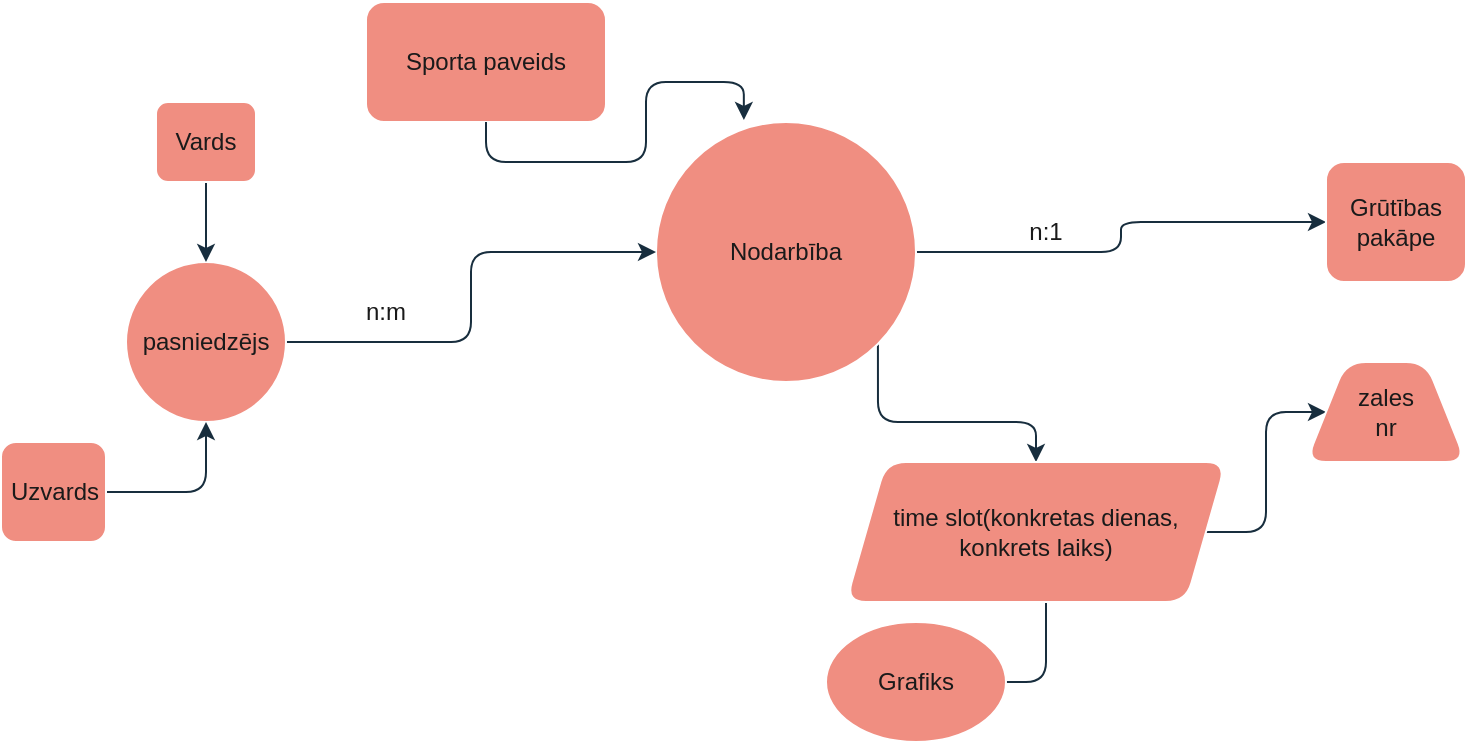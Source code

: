 <mxfile version="22.0.4" type="github">
  <diagram name="Page-1" id="X9__ufa-HlzCAfTMQ26X">
    <mxGraphModel dx="1393" dy="797" grid="1" gridSize="10" guides="1" tooltips="1" connect="1" arrows="1" fold="1" page="1" pageScale="1" pageWidth="850" pageHeight="1100" math="0" shadow="0">
      <root>
        <mxCell id="0" />
        <mxCell id="1" parent="0" />
        <mxCell id="27lWaD0z2bfQaNTDWp5t-33" value="Sporta paveids" style="rounded=1;whiteSpace=wrap;html=1;labelBackgroundColor=none;fillColor=#F08E81;strokeColor=#FFFFFF;fontColor=#1A1A1A;" vertex="1" parent="1">
          <mxGeometry x="190" y="560" width="120" height="60" as="geometry" />
        </mxCell>
        <mxCell id="27lWaD0z2bfQaNTDWp5t-38" style="edgeStyle=orthogonalEdgeStyle;rounded=1;orthogonalLoop=1;jettySize=auto;html=1;exitX=1;exitY=0.5;exitDx=0;exitDy=0;entryX=0;entryY=0.5;entryDx=0;entryDy=0;labelBackgroundColor=none;strokeColor=#182E3E;fontColor=default;" edge="1" parent="1" source="27lWaD0z2bfQaNTDWp5t-35" target="27lWaD0z2bfQaNTDWp5t-37">
          <mxGeometry relative="1" as="geometry" />
        </mxCell>
        <mxCell id="27lWaD0z2bfQaNTDWp5t-53" style="edgeStyle=orthogonalEdgeStyle;rounded=1;orthogonalLoop=1;jettySize=auto;html=1;exitX=1;exitY=1;exitDx=0;exitDy=0;strokeColor=#182E3E;fontColor=#1A1A1A;" edge="1" parent="1" source="27lWaD0z2bfQaNTDWp5t-35" target="27lWaD0z2bfQaNTDWp5t-49">
          <mxGeometry relative="1" as="geometry" />
        </mxCell>
        <mxCell id="27lWaD0z2bfQaNTDWp5t-35" value="Nodarbība" style="ellipse;whiteSpace=wrap;html=1;aspect=fixed;labelBackgroundColor=none;fillColor=#F08E81;strokeColor=#FFFFFF;fontColor=#1A1A1A;rounded=1;" vertex="1" parent="1">
          <mxGeometry x="335" y="620" width="130" height="130" as="geometry" />
        </mxCell>
        <mxCell id="27lWaD0z2bfQaNTDWp5t-36" style="edgeStyle=orthogonalEdgeStyle;rounded=1;orthogonalLoop=1;jettySize=auto;html=1;exitX=0.5;exitY=1;exitDx=0;exitDy=0;entryX=0.338;entryY=-0.008;entryDx=0;entryDy=0;entryPerimeter=0;labelBackgroundColor=none;strokeColor=#182E3E;fontColor=default;" edge="1" parent="1" source="27lWaD0z2bfQaNTDWp5t-33" target="27lWaD0z2bfQaNTDWp5t-35">
          <mxGeometry relative="1" as="geometry">
            <mxPoint x="380" y="610" as="targetPoint" />
          </mxGeometry>
        </mxCell>
        <mxCell id="27lWaD0z2bfQaNTDWp5t-37" value="Grūtības pakāpe" style="rounded=1;whiteSpace=wrap;html=1;labelBackgroundColor=none;fillColor=#F08E81;strokeColor=#FFFFFF;fontColor=#1A1A1A;" vertex="1" parent="1">
          <mxGeometry x="670" y="640" width="70" height="60" as="geometry" />
        </mxCell>
        <mxCell id="27lWaD0z2bfQaNTDWp5t-41" style="edgeStyle=orthogonalEdgeStyle;rounded=1;orthogonalLoop=1;jettySize=auto;html=1;entryX=0;entryY=0.5;entryDx=0;entryDy=0;strokeColor=#182E3E;fontColor=default;labelBackgroundColor=none;" edge="1" parent="1" source="27lWaD0z2bfQaNTDWp5t-40" target="27lWaD0z2bfQaNTDWp5t-35">
          <mxGeometry relative="1" as="geometry" />
        </mxCell>
        <mxCell id="27lWaD0z2bfQaNTDWp5t-40" value="pasniedzējs" style="ellipse;whiteSpace=wrap;html=1;aspect=fixed;strokeColor=#FFFFFF;fontColor=#1A1A1A;fillColor=#F08E81;rounded=1;labelBackgroundColor=none;" vertex="1" parent="1">
          <mxGeometry x="70" y="690" width="80" height="80" as="geometry" />
        </mxCell>
        <mxCell id="27lWaD0z2bfQaNTDWp5t-42" value="n:1" style="text;html=1;strokeColor=none;fillColor=none;align=center;verticalAlign=middle;whiteSpace=wrap;rounded=1;fontColor=#1A1A1A;" vertex="1" parent="1">
          <mxGeometry x="500" y="660" width="60" height="30" as="geometry" />
        </mxCell>
        <mxCell id="27lWaD0z2bfQaNTDWp5t-43" value="n:m" style="text;html=1;strokeColor=none;fillColor=none;align=center;verticalAlign=middle;whiteSpace=wrap;rounded=1;fontColor=#1A1A1A;" vertex="1" parent="1">
          <mxGeometry x="170" y="700" width="60" height="30" as="geometry" />
        </mxCell>
        <mxCell id="27lWaD0z2bfQaNTDWp5t-47" style="edgeStyle=orthogonalEdgeStyle;rounded=1;orthogonalLoop=1;jettySize=auto;html=1;strokeColor=#182E3E;fontColor=#1A1A1A;" edge="1" parent="1" source="27lWaD0z2bfQaNTDWp5t-44" target="27lWaD0z2bfQaNTDWp5t-40">
          <mxGeometry relative="1" as="geometry" />
        </mxCell>
        <mxCell id="27lWaD0z2bfQaNTDWp5t-44" value="Vards" style="rounded=1;whiteSpace=wrap;html=1;strokeColor=#FFFFFF;fontColor=#1A1A1A;fillColor=#F08E81;" vertex="1" parent="1">
          <mxGeometry x="85" y="610" width="50" height="40" as="geometry" />
        </mxCell>
        <mxCell id="27lWaD0z2bfQaNTDWp5t-46" style="edgeStyle=orthogonalEdgeStyle;rounded=1;orthogonalLoop=1;jettySize=auto;html=1;entryX=0.5;entryY=1;entryDx=0;entryDy=0;strokeColor=#182E3E;fontColor=#1A1A1A;" edge="1" parent="1" source="27lWaD0z2bfQaNTDWp5t-45" target="27lWaD0z2bfQaNTDWp5t-40">
          <mxGeometry relative="1" as="geometry" />
        </mxCell>
        <mxCell id="27lWaD0z2bfQaNTDWp5t-45" value="Uzvards" style="rounded=1;whiteSpace=wrap;html=1;strokeColor=#FFFFFF;fontColor=#1A1A1A;fillColor=#F08E81;" vertex="1" parent="1">
          <mxGeometry x="7.5" y="780" width="52.5" height="50" as="geometry" />
        </mxCell>
        <mxCell id="27lWaD0z2bfQaNTDWp5t-51" style="edgeStyle=orthogonalEdgeStyle;rounded=1;orthogonalLoop=1;jettySize=auto;html=1;exitX=1;exitY=0.5;exitDx=0;exitDy=0;entryX=0.5;entryY=1;entryDx=0;entryDy=0;strokeColor=#182E3E;fontColor=#1A1A1A;" edge="1" parent="1" source="27lWaD0z2bfQaNTDWp5t-48" target="27lWaD0z2bfQaNTDWp5t-49">
          <mxGeometry relative="1" as="geometry" />
        </mxCell>
        <mxCell id="27lWaD0z2bfQaNTDWp5t-48" value="Grafiks" style="ellipse;whiteSpace=wrap;html=1;rounded=1;strokeColor=#FFFFFF;fontColor=#1A1A1A;fillColor=#F08E81;" vertex="1" parent="1">
          <mxGeometry x="420" y="870" width="90" height="60" as="geometry" />
        </mxCell>
        <mxCell id="27lWaD0z2bfQaNTDWp5t-52" style="edgeStyle=orthogonalEdgeStyle;rounded=1;orthogonalLoop=1;jettySize=auto;html=1;exitX=1;exitY=0.5;exitDx=0;exitDy=0;strokeColor=#182E3E;fontColor=#1A1A1A;" edge="1" parent="1" source="27lWaD0z2bfQaNTDWp5t-49" target="27lWaD0z2bfQaNTDWp5t-50">
          <mxGeometry relative="1" as="geometry" />
        </mxCell>
        <mxCell id="27lWaD0z2bfQaNTDWp5t-49" value="time slot(konkretas dienas, konkrets laiks)" style="shape=parallelogram;perimeter=parallelogramPerimeter;whiteSpace=wrap;html=1;fixedSize=1;rounded=1;strokeColor=#FFFFFF;fontColor=#1A1A1A;fillColor=#F08E81;" vertex="1" parent="1">
          <mxGeometry x="430" y="790" width="190" height="70" as="geometry" />
        </mxCell>
        <mxCell id="27lWaD0z2bfQaNTDWp5t-50" value="zales&lt;br&gt;nr" style="shape=trapezoid;perimeter=trapezoidPerimeter;whiteSpace=wrap;html=1;fixedSize=1;rounded=1;strokeColor=#FFFFFF;fontColor=#1A1A1A;fillColor=#F08E81;" vertex="1" parent="1">
          <mxGeometry x="660" y="740" width="80" height="50" as="geometry" />
        </mxCell>
      </root>
    </mxGraphModel>
  </diagram>
</mxfile>
